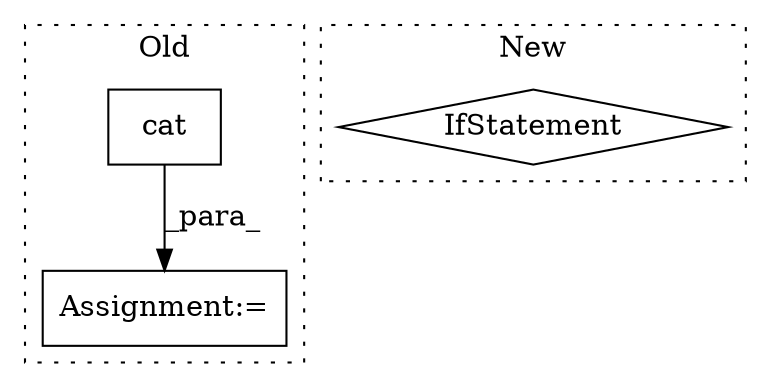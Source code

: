 digraph G {
subgraph cluster0 {
1 [label="cat" a="32" s="2815,2848" l="4,1" shape="box"];
3 [label="Assignment:=" a="7" s="2904" l="1" shape="box"];
label = "Old";
style="dotted";
}
subgraph cluster1 {
2 [label="IfStatement" a="25" s="2928" l="39" shape="diamond"];
label = "New";
style="dotted";
}
1 -> 3 [label="_para_"];
}